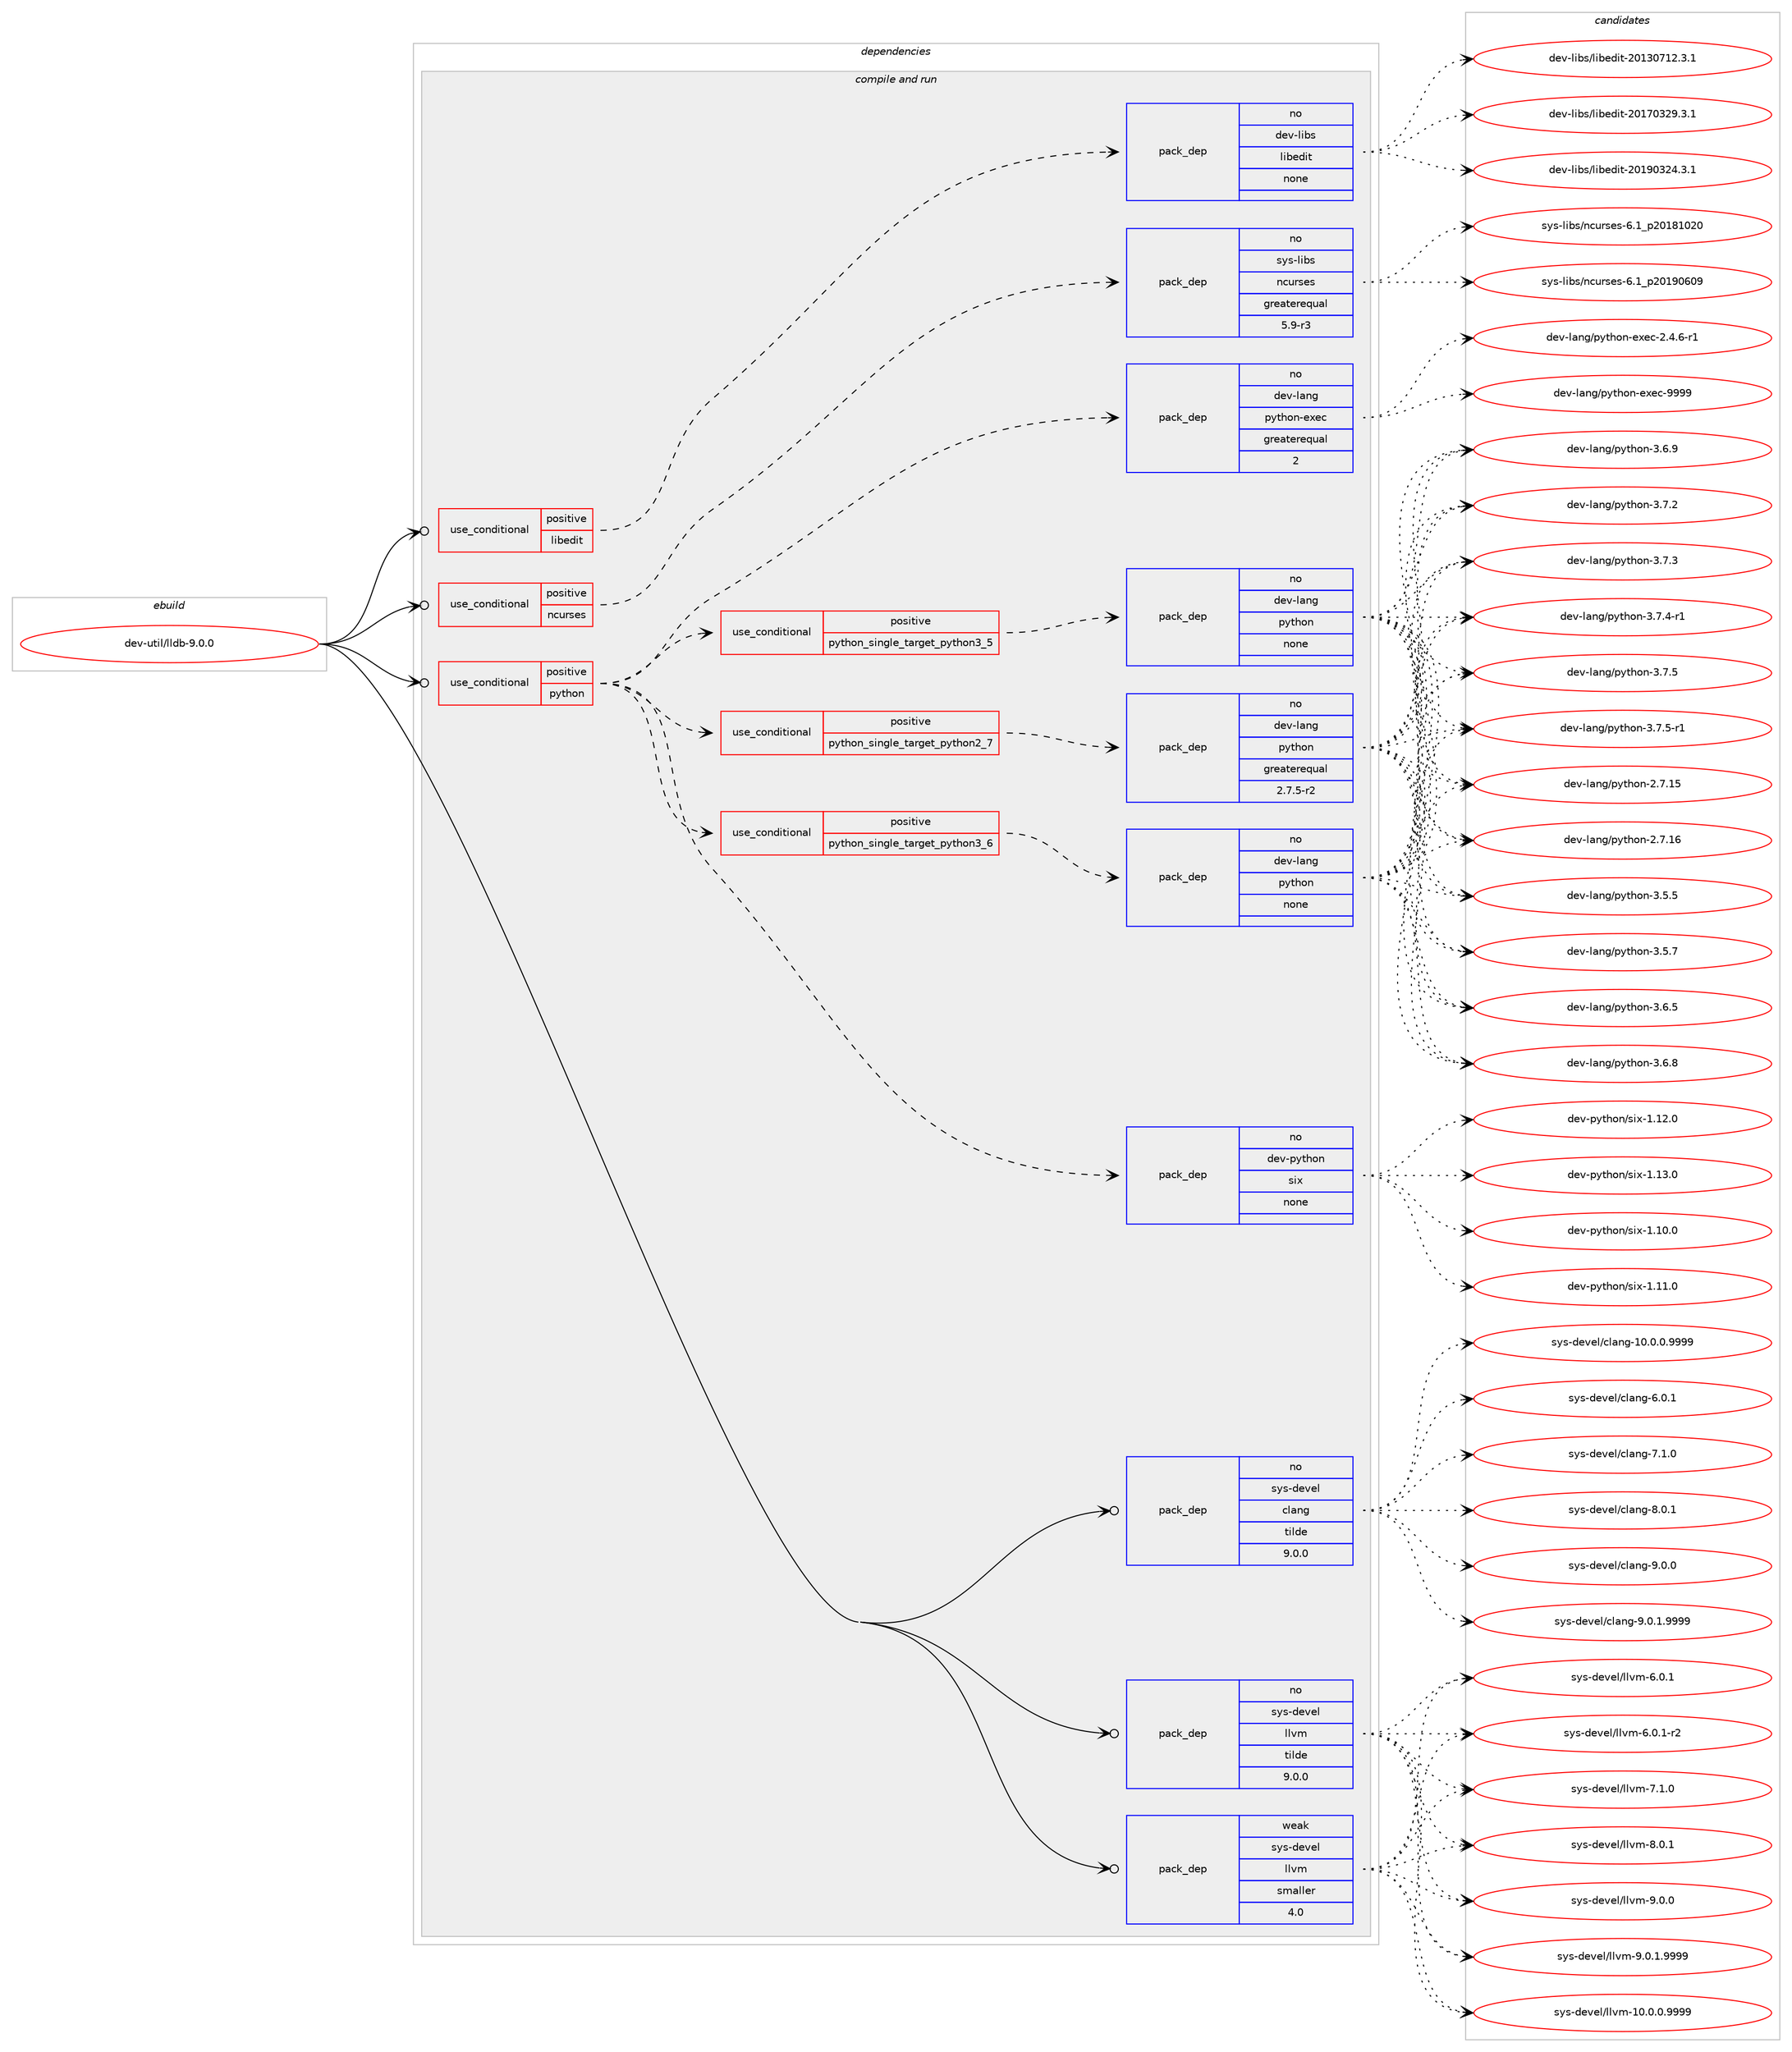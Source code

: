 digraph prolog {

# *************
# Graph options
# *************

newrank=true;
concentrate=true;
compound=true;
graph [rankdir=LR,fontname=Helvetica,fontsize=10,ranksep=1.5];#, ranksep=2.5, nodesep=0.2];
edge  [arrowhead=vee];
node  [fontname=Helvetica,fontsize=10];

# **********
# The ebuild
# **********

subgraph cluster_leftcol {
color=gray;
rank=same;
label=<<i>ebuild</i>>;
id [label="dev-util/lldb-9.0.0", color=red, width=4, href="../dev-util/lldb-9.0.0.svg"];
}

# ****************
# The dependencies
# ****************

subgraph cluster_midcol {
color=gray;
label=<<i>dependencies</i>>;
subgraph cluster_compile {
fillcolor="#eeeeee";
style=filled;
label=<<i>compile</i>>;
}
subgraph cluster_compileandrun {
fillcolor="#eeeeee";
style=filled;
label=<<i>compile and run</i>>;
subgraph cond182947 {
dependency730544 [label=<<TABLE BORDER="0" CELLBORDER="1" CELLSPACING="0" CELLPADDING="4"><TR><TD ROWSPAN="3" CELLPADDING="10">use_conditional</TD></TR><TR><TD>positive</TD></TR><TR><TD>libedit</TD></TR></TABLE>>, shape=none, color=red];
subgraph pack535433 {
dependency730545 [label=<<TABLE BORDER="0" CELLBORDER="1" CELLSPACING="0" CELLPADDING="4" WIDTH="220"><TR><TD ROWSPAN="6" CELLPADDING="30">pack_dep</TD></TR><TR><TD WIDTH="110">no</TD></TR><TR><TD>dev-libs</TD></TR><TR><TD>libedit</TD></TR><TR><TD>none</TD></TR><TR><TD></TD></TR></TABLE>>, shape=none, color=blue];
}
dependency730544:e -> dependency730545:w [weight=20,style="dashed",arrowhead="vee"];
}
id:e -> dependency730544:w [weight=20,style="solid",arrowhead="odotvee"];
subgraph cond182948 {
dependency730546 [label=<<TABLE BORDER="0" CELLBORDER="1" CELLSPACING="0" CELLPADDING="4"><TR><TD ROWSPAN="3" CELLPADDING="10">use_conditional</TD></TR><TR><TD>positive</TD></TR><TR><TD>ncurses</TD></TR></TABLE>>, shape=none, color=red];
subgraph pack535434 {
dependency730547 [label=<<TABLE BORDER="0" CELLBORDER="1" CELLSPACING="0" CELLPADDING="4" WIDTH="220"><TR><TD ROWSPAN="6" CELLPADDING="30">pack_dep</TD></TR><TR><TD WIDTH="110">no</TD></TR><TR><TD>sys-libs</TD></TR><TR><TD>ncurses</TD></TR><TR><TD>greaterequal</TD></TR><TR><TD>5.9-r3</TD></TR></TABLE>>, shape=none, color=blue];
}
dependency730546:e -> dependency730547:w [weight=20,style="dashed",arrowhead="vee"];
}
id:e -> dependency730546:w [weight=20,style="solid",arrowhead="odotvee"];
subgraph cond182949 {
dependency730548 [label=<<TABLE BORDER="0" CELLBORDER="1" CELLSPACING="0" CELLPADDING="4"><TR><TD ROWSPAN="3" CELLPADDING="10">use_conditional</TD></TR><TR><TD>positive</TD></TR><TR><TD>python</TD></TR></TABLE>>, shape=none, color=red];
subgraph pack535435 {
dependency730549 [label=<<TABLE BORDER="0" CELLBORDER="1" CELLSPACING="0" CELLPADDING="4" WIDTH="220"><TR><TD ROWSPAN="6" CELLPADDING="30">pack_dep</TD></TR><TR><TD WIDTH="110">no</TD></TR><TR><TD>dev-python</TD></TR><TR><TD>six</TD></TR><TR><TD>none</TD></TR><TR><TD></TD></TR></TABLE>>, shape=none, color=blue];
}
dependency730548:e -> dependency730549:w [weight=20,style="dashed",arrowhead="vee"];
subgraph cond182950 {
dependency730550 [label=<<TABLE BORDER="0" CELLBORDER="1" CELLSPACING="0" CELLPADDING="4"><TR><TD ROWSPAN="3" CELLPADDING="10">use_conditional</TD></TR><TR><TD>positive</TD></TR><TR><TD>python_single_target_python2_7</TD></TR></TABLE>>, shape=none, color=red];
subgraph pack535436 {
dependency730551 [label=<<TABLE BORDER="0" CELLBORDER="1" CELLSPACING="0" CELLPADDING="4" WIDTH="220"><TR><TD ROWSPAN="6" CELLPADDING="30">pack_dep</TD></TR><TR><TD WIDTH="110">no</TD></TR><TR><TD>dev-lang</TD></TR><TR><TD>python</TD></TR><TR><TD>greaterequal</TD></TR><TR><TD>2.7.5-r2</TD></TR></TABLE>>, shape=none, color=blue];
}
dependency730550:e -> dependency730551:w [weight=20,style="dashed",arrowhead="vee"];
}
dependency730548:e -> dependency730550:w [weight=20,style="dashed",arrowhead="vee"];
subgraph cond182951 {
dependency730552 [label=<<TABLE BORDER="0" CELLBORDER="1" CELLSPACING="0" CELLPADDING="4"><TR><TD ROWSPAN="3" CELLPADDING="10">use_conditional</TD></TR><TR><TD>positive</TD></TR><TR><TD>python_single_target_python3_5</TD></TR></TABLE>>, shape=none, color=red];
subgraph pack535437 {
dependency730553 [label=<<TABLE BORDER="0" CELLBORDER="1" CELLSPACING="0" CELLPADDING="4" WIDTH="220"><TR><TD ROWSPAN="6" CELLPADDING="30">pack_dep</TD></TR><TR><TD WIDTH="110">no</TD></TR><TR><TD>dev-lang</TD></TR><TR><TD>python</TD></TR><TR><TD>none</TD></TR><TR><TD></TD></TR></TABLE>>, shape=none, color=blue];
}
dependency730552:e -> dependency730553:w [weight=20,style="dashed",arrowhead="vee"];
}
dependency730548:e -> dependency730552:w [weight=20,style="dashed",arrowhead="vee"];
subgraph cond182952 {
dependency730554 [label=<<TABLE BORDER="0" CELLBORDER="1" CELLSPACING="0" CELLPADDING="4"><TR><TD ROWSPAN="3" CELLPADDING="10">use_conditional</TD></TR><TR><TD>positive</TD></TR><TR><TD>python_single_target_python3_6</TD></TR></TABLE>>, shape=none, color=red];
subgraph pack535438 {
dependency730555 [label=<<TABLE BORDER="0" CELLBORDER="1" CELLSPACING="0" CELLPADDING="4" WIDTH="220"><TR><TD ROWSPAN="6" CELLPADDING="30">pack_dep</TD></TR><TR><TD WIDTH="110">no</TD></TR><TR><TD>dev-lang</TD></TR><TR><TD>python</TD></TR><TR><TD>none</TD></TR><TR><TD></TD></TR></TABLE>>, shape=none, color=blue];
}
dependency730554:e -> dependency730555:w [weight=20,style="dashed",arrowhead="vee"];
}
dependency730548:e -> dependency730554:w [weight=20,style="dashed",arrowhead="vee"];
subgraph pack535439 {
dependency730556 [label=<<TABLE BORDER="0" CELLBORDER="1" CELLSPACING="0" CELLPADDING="4" WIDTH="220"><TR><TD ROWSPAN="6" CELLPADDING="30">pack_dep</TD></TR><TR><TD WIDTH="110">no</TD></TR><TR><TD>dev-lang</TD></TR><TR><TD>python-exec</TD></TR><TR><TD>greaterequal</TD></TR><TR><TD>2</TD></TR></TABLE>>, shape=none, color=blue];
}
dependency730548:e -> dependency730556:w [weight=20,style="dashed",arrowhead="vee"];
}
id:e -> dependency730548:w [weight=20,style="solid",arrowhead="odotvee"];
subgraph pack535440 {
dependency730557 [label=<<TABLE BORDER="0" CELLBORDER="1" CELLSPACING="0" CELLPADDING="4" WIDTH="220"><TR><TD ROWSPAN="6" CELLPADDING="30">pack_dep</TD></TR><TR><TD WIDTH="110">no</TD></TR><TR><TD>sys-devel</TD></TR><TR><TD>clang</TD></TR><TR><TD>tilde</TD></TR><TR><TD>9.0.0</TD></TR></TABLE>>, shape=none, color=blue];
}
id:e -> dependency730557:w [weight=20,style="solid",arrowhead="odotvee"];
subgraph pack535441 {
dependency730558 [label=<<TABLE BORDER="0" CELLBORDER="1" CELLSPACING="0" CELLPADDING="4" WIDTH="220"><TR><TD ROWSPAN="6" CELLPADDING="30">pack_dep</TD></TR><TR><TD WIDTH="110">no</TD></TR><TR><TD>sys-devel</TD></TR><TR><TD>llvm</TD></TR><TR><TD>tilde</TD></TR><TR><TD>9.0.0</TD></TR></TABLE>>, shape=none, color=blue];
}
id:e -> dependency730558:w [weight=20,style="solid",arrowhead="odotvee"];
subgraph pack535442 {
dependency730559 [label=<<TABLE BORDER="0" CELLBORDER="1" CELLSPACING="0" CELLPADDING="4" WIDTH="220"><TR><TD ROWSPAN="6" CELLPADDING="30">pack_dep</TD></TR><TR><TD WIDTH="110">weak</TD></TR><TR><TD>sys-devel</TD></TR><TR><TD>llvm</TD></TR><TR><TD>smaller</TD></TR><TR><TD>4.0</TD></TR></TABLE>>, shape=none, color=blue];
}
id:e -> dependency730559:w [weight=20,style="solid",arrowhead="odotvee"];
}
subgraph cluster_run {
fillcolor="#eeeeee";
style=filled;
label=<<i>run</i>>;
}
}

# **************
# The candidates
# **************

subgraph cluster_choices {
rank=same;
color=gray;
label=<<i>candidates</i>>;

subgraph choice535433 {
color=black;
nodesep=1;
choice1001011184510810598115471081059810110010511645504849514855495046514649 [label="dev-libs/libedit-20130712.3.1", color=red, width=4,href="../dev-libs/libedit-20130712.3.1.svg"];
choice1001011184510810598115471081059810110010511645504849554851505746514649 [label="dev-libs/libedit-20170329.3.1", color=red, width=4,href="../dev-libs/libedit-20170329.3.1.svg"];
choice1001011184510810598115471081059810110010511645504849574851505246514649 [label="dev-libs/libedit-20190324.3.1", color=red, width=4,href="../dev-libs/libedit-20190324.3.1.svg"];
dependency730545:e -> choice1001011184510810598115471081059810110010511645504849514855495046514649:w [style=dotted,weight="100"];
dependency730545:e -> choice1001011184510810598115471081059810110010511645504849554851505746514649:w [style=dotted,weight="100"];
dependency730545:e -> choice1001011184510810598115471081059810110010511645504849574851505246514649:w [style=dotted,weight="100"];
}
subgraph choice535434 {
color=black;
nodesep=1;
choice1151211154510810598115471109911711411510111545544649951125048495649485048 [label="sys-libs/ncurses-6.1_p20181020", color=red, width=4,href="../sys-libs/ncurses-6.1_p20181020.svg"];
choice1151211154510810598115471109911711411510111545544649951125048495748544857 [label="sys-libs/ncurses-6.1_p20190609", color=red, width=4,href="../sys-libs/ncurses-6.1_p20190609.svg"];
dependency730547:e -> choice1151211154510810598115471109911711411510111545544649951125048495649485048:w [style=dotted,weight="100"];
dependency730547:e -> choice1151211154510810598115471109911711411510111545544649951125048495748544857:w [style=dotted,weight="100"];
}
subgraph choice535435 {
color=black;
nodesep=1;
choice100101118451121211161041111104711510512045494649484648 [label="dev-python/six-1.10.0", color=red, width=4,href="../dev-python/six-1.10.0.svg"];
choice100101118451121211161041111104711510512045494649494648 [label="dev-python/six-1.11.0", color=red, width=4,href="../dev-python/six-1.11.0.svg"];
choice100101118451121211161041111104711510512045494649504648 [label="dev-python/six-1.12.0", color=red, width=4,href="../dev-python/six-1.12.0.svg"];
choice100101118451121211161041111104711510512045494649514648 [label="dev-python/six-1.13.0", color=red, width=4,href="../dev-python/six-1.13.0.svg"];
dependency730549:e -> choice100101118451121211161041111104711510512045494649484648:w [style=dotted,weight="100"];
dependency730549:e -> choice100101118451121211161041111104711510512045494649494648:w [style=dotted,weight="100"];
dependency730549:e -> choice100101118451121211161041111104711510512045494649504648:w [style=dotted,weight="100"];
dependency730549:e -> choice100101118451121211161041111104711510512045494649514648:w [style=dotted,weight="100"];
}
subgraph choice535436 {
color=black;
nodesep=1;
choice10010111845108971101034711212111610411111045504655464953 [label="dev-lang/python-2.7.15", color=red, width=4,href="../dev-lang/python-2.7.15.svg"];
choice10010111845108971101034711212111610411111045504655464954 [label="dev-lang/python-2.7.16", color=red, width=4,href="../dev-lang/python-2.7.16.svg"];
choice100101118451089711010347112121116104111110455146534653 [label="dev-lang/python-3.5.5", color=red, width=4,href="../dev-lang/python-3.5.5.svg"];
choice100101118451089711010347112121116104111110455146534655 [label="dev-lang/python-3.5.7", color=red, width=4,href="../dev-lang/python-3.5.7.svg"];
choice100101118451089711010347112121116104111110455146544653 [label="dev-lang/python-3.6.5", color=red, width=4,href="../dev-lang/python-3.6.5.svg"];
choice100101118451089711010347112121116104111110455146544656 [label="dev-lang/python-3.6.8", color=red, width=4,href="../dev-lang/python-3.6.8.svg"];
choice100101118451089711010347112121116104111110455146544657 [label="dev-lang/python-3.6.9", color=red, width=4,href="../dev-lang/python-3.6.9.svg"];
choice100101118451089711010347112121116104111110455146554650 [label="dev-lang/python-3.7.2", color=red, width=4,href="../dev-lang/python-3.7.2.svg"];
choice100101118451089711010347112121116104111110455146554651 [label="dev-lang/python-3.7.3", color=red, width=4,href="../dev-lang/python-3.7.3.svg"];
choice1001011184510897110103471121211161041111104551465546524511449 [label="dev-lang/python-3.7.4-r1", color=red, width=4,href="../dev-lang/python-3.7.4-r1.svg"];
choice100101118451089711010347112121116104111110455146554653 [label="dev-lang/python-3.7.5", color=red, width=4,href="../dev-lang/python-3.7.5.svg"];
choice1001011184510897110103471121211161041111104551465546534511449 [label="dev-lang/python-3.7.5-r1", color=red, width=4,href="../dev-lang/python-3.7.5-r1.svg"];
dependency730551:e -> choice10010111845108971101034711212111610411111045504655464953:w [style=dotted,weight="100"];
dependency730551:e -> choice10010111845108971101034711212111610411111045504655464954:w [style=dotted,weight="100"];
dependency730551:e -> choice100101118451089711010347112121116104111110455146534653:w [style=dotted,weight="100"];
dependency730551:e -> choice100101118451089711010347112121116104111110455146534655:w [style=dotted,weight="100"];
dependency730551:e -> choice100101118451089711010347112121116104111110455146544653:w [style=dotted,weight="100"];
dependency730551:e -> choice100101118451089711010347112121116104111110455146544656:w [style=dotted,weight="100"];
dependency730551:e -> choice100101118451089711010347112121116104111110455146544657:w [style=dotted,weight="100"];
dependency730551:e -> choice100101118451089711010347112121116104111110455146554650:w [style=dotted,weight="100"];
dependency730551:e -> choice100101118451089711010347112121116104111110455146554651:w [style=dotted,weight="100"];
dependency730551:e -> choice1001011184510897110103471121211161041111104551465546524511449:w [style=dotted,weight="100"];
dependency730551:e -> choice100101118451089711010347112121116104111110455146554653:w [style=dotted,weight="100"];
dependency730551:e -> choice1001011184510897110103471121211161041111104551465546534511449:w [style=dotted,weight="100"];
}
subgraph choice535437 {
color=black;
nodesep=1;
choice10010111845108971101034711212111610411111045504655464953 [label="dev-lang/python-2.7.15", color=red, width=4,href="../dev-lang/python-2.7.15.svg"];
choice10010111845108971101034711212111610411111045504655464954 [label="dev-lang/python-2.7.16", color=red, width=4,href="../dev-lang/python-2.7.16.svg"];
choice100101118451089711010347112121116104111110455146534653 [label="dev-lang/python-3.5.5", color=red, width=4,href="../dev-lang/python-3.5.5.svg"];
choice100101118451089711010347112121116104111110455146534655 [label="dev-lang/python-3.5.7", color=red, width=4,href="../dev-lang/python-3.5.7.svg"];
choice100101118451089711010347112121116104111110455146544653 [label="dev-lang/python-3.6.5", color=red, width=4,href="../dev-lang/python-3.6.5.svg"];
choice100101118451089711010347112121116104111110455146544656 [label="dev-lang/python-3.6.8", color=red, width=4,href="../dev-lang/python-3.6.8.svg"];
choice100101118451089711010347112121116104111110455146544657 [label="dev-lang/python-3.6.9", color=red, width=4,href="../dev-lang/python-3.6.9.svg"];
choice100101118451089711010347112121116104111110455146554650 [label="dev-lang/python-3.7.2", color=red, width=4,href="../dev-lang/python-3.7.2.svg"];
choice100101118451089711010347112121116104111110455146554651 [label="dev-lang/python-3.7.3", color=red, width=4,href="../dev-lang/python-3.7.3.svg"];
choice1001011184510897110103471121211161041111104551465546524511449 [label="dev-lang/python-3.7.4-r1", color=red, width=4,href="../dev-lang/python-3.7.4-r1.svg"];
choice100101118451089711010347112121116104111110455146554653 [label="dev-lang/python-3.7.5", color=red, width=4,href="../dev-lang/python-3.7.5.svg"];
choice1001011184510897110103471121211161041111104551465546534511449 [label="dev-lang/python-3.7.5-r1", color=red, width=4,href="../dev-lang/python-3.7.5-r1.svg"];
dependency730553:e -> choice10010111845108971101034711212111610411111045504655464953:w [style=dotted,weight="100"];
dependency730553:e -> choice10010111845108971101034711212111610411111045504655464954:w [style=dotted,weight="100"];
dependency730553:e -> choice100101118451089711010347112121116104111110455146534653:w [style=dotted,weight="100"];
dependency730553:e -> choice100101118451089711010347112121116104111110455146534655:w [style=dotted,weight="100"];
dependency730553:e -> choice100101118451089711010347112121116104111110455146544653:w [style=dotted,weight="100"];
dependency730553:e -> choice100101118451089711010347112121116104111110455146544656:w [style=dotted,weight="100"];
dependency730553:e -> choice100101118451089711010347112121116104111110455146544657:w [style=dotted,weight="100"];
dependency730553:e -> choice100101118451089711010347112121116104111110455146554650:w [style=dotted,weight="100"];
dependency730553:e -> choice100101118451089711010347112121116104111110455146554651:w [style=dotted,weight="100"];
dependency730553:e -> choice1001011184510897110103471121211161041111104551465546524511449:w [style=dotted,weight="100"];
dependency730553:e -> choice100101118451089711010347112121116104111110455146554653:w [style=dotted,weight="100"];
dependency730553:e -> choice1001011184510897110103471121211161041111104551465546534511449:w [style=dotted,weight="100"];
}
subgraph choice535438 {
color=black;
nodesep=1;
choice10010111845108971101034711212111610411111045504655464953 [label="dev-lang/python-2.7.15", color=red, width=4,href="../dev-lang/python-2.7.15.svg"];
choice10010111845108971101034711212111610411111045504655464954 [label="dev-lang/python-2.7.16", color=red, width=4,href="../dev-lang/python-2.7.16.svg"];
choice100101118451089711010347112121116104111110455146534653 [label="dev-lang/python-3.5.5", color=red, width=4,href="../dev-lang/python-3.5.5.svg"];
choice100101118451089711010347112121116104111110455146534655 [label="dev-lang/python-3.5.7", color=red, width=4,href="../dev-lang/python-3.5.7.svg"];
choice100101118451089711010347112121116104111110455146544653 [label="dev-lang/python-3.6.5", color=red, width=4,href="../dev-lang/python-3.6.5.svg"];
choice100101118451089711010347112121116104111110455146544656 [label="dev-lang/python-3.6.8", color=red, width=4,href="../dev-lang/python-3.6.8.svg"];
choice100101118451089711010347112121116104111110455146544657 [label="dev-lang/python-3.6.9", color=red, width=4,href="../dev-lang/python-3.6.9.svg"];
choice100101118451089711010347112121116104111110455146554650 [label="dev-lang/python-3.7.2", color=red, width=4,href="../dev-lang/python-3.7.2.svg"];
choice100101118451089711010347112121116104111110455146554651 [label="dev-lang/python-3.7.3", color=red, width=4,href="../dev-lang/python-3.7.3.svg"];
choice1001011184510897110103471121211161041111104551465546524511449 [label="dev-lang/python-3.7.4-r1", color=red, width=4,href="../dev-lang/python-3.7.4-r1.svg"];
choice100101118451089711010347112121116104111110455146554653 [label="dev-lang/python-3.7.5", color=red, width=4,href="../dev-lang/python-3.7.5.svg"];
choice1001011184510897110103471121211161041111104551465546534511449 [label="dev-lang/python-3.7.5-r1", color=red, width=4,href="../dev-lang/python-3.7.5-r1.svg"];
dependency730555:e -> choice10010111845108971101034711212111610411111045504655464953:w [style=dotted,weight="100"];
dependency730555:e -> choice10010111845108971101034711212111610411111045504655464954:w [style=dotted,weight="100"];
dependency730555:e -> choice100101118451089711010347112121116104111110455146534653:w [style=dotted,weight="100"];
dependency730555:e -> choice100101118451089711010347112121116104111110455146534655:w [style=dotted,weight="100"];
dependency730555:e -> choice100101118451089711010347112121116104111110455146544653:w [style=dotted,weight="100"];
dependency730555:e -> choice100101118451089711010347112121116104111110455146544656:w [style=dotted,weight="100"];
dependency730555:e -> choice100101118451089711010347112121116104111110455146544657:w [style=dotted,weight="100"];
dependency730555:e -> choice100101118451089711010347112121116104111110455146554650:w [style=dotted,weight="100"];
dependency730555:e -> choice100101118451089711010347112121116104111110455146554651:w [style=dotted,weight="100"];
dependency730555:e -> choice1001011184510897110103471121211161041111104551465546524511449:w [style=dotted,weight="100"];
dependency730555:e -> choice100101118451089711010347112121116104111110455146554653:w [style=dotted,weight="100"];
dependency730555:e -> choice1001011184510897110103471121211161041111104551465546534511449:w [style=dotted,weight="100"];
}
subgraph choice535439 {
color=black;
nodesep=1;
choice10010111845108971101034711212111610411111045101120101994550465246544511449 [label="dev-lang/python-exec-2.4.6-r1", color=red, width=4,href="../dev-lang/python-exec-2.4.6-r1.svg"];
choice10010111845108971101034711212111610411111045101120101994557575757 [label="dev-lang/python-exec-9999", color=red, width=4,href="../dev-lang/python-exec-9999.svg"];
dependency730556:e -> choice10010111845108971101034711212111610411111045101120101994550465246544511449:w [style=dotted,weight="100"];
dependency730556:e -> choice10010111845108971101034711212111610411111045101120101994557575757:w [style=dotted,weight="100"];
}
subgraph choice535440 {
color=black;
nodesep=1;
choice11512111545100101118101108479910897110103454948464846484657575757 [label="sys-devel/clang-10.0.0.9999", color=red, width=4,href="../sys-devel/clang-10.0.0.9999.svg"];
choice11512111545100101118101108479910897110103455446484649 [label="sys-devel/clang-6.0.1", color=red, width=4,href="../sys-devel/clang-6.0.1.svg"];
choice11512111545100101118101108479910897110103455546494648 [label="sys-devel/clang-7.1.0", color=red, width=4,href="../sys-devel/clang-7.1.0.svg"];
choice11512111545100101118101108479910897110103455646484649 [label="sys-devel/clang-8.0.1", color=red, width=4,href="../sys-devel/clang-8.0.1.svg"];
choice11512111545100101118101108479910897110103455746484648 [label="sys-devel/clang-9.0.0", color=red, width=4,href="../sys-devel/clang-9.0.0.svg"];
choice115121115451001011181011084799108971101034557464846494657575757 [label="sys-devel/clang-9.0.1.9999", color=red, width=4,href="../sys-devel/clang-9.0.1.9999.svg"];
dependency730557:e -> choice11512111545100101118101108479910897110103454948464846484657575757:w [style=dotted,weight="100"];
dependency730557:e -> choice11512111545100101118101108479910897110103455446484649:w [style=dotted,weight="100"];
dependency730557:e -> choice11512111545100101118101108479910897110103455546494648:w [style=dotted,weight="100"];
dependency730557:e -> choice11512111545100101118101108479910897110103455646484649:w [style=dotted,weight="100"];
dependency730557:e -> choice11512111545100101118101108479910897110103455746484648:w [style=dotted,weight="100"];
dependency730557:e -> choice115121115451001011181011084799108971101034557464846494657575757:w [style=dotted,weight="100"];
}
subgraph choice535441 {
color=black;
nodesep=1;
choice1151211154510010111810110847108108118109454948464846484657575757 [label="sys-devel/llvm-10.0.0.9999", color=red, width=4,href="../sys-devel/llvm-10.0.0.9999.svg"];
choice1151211154510010111810110847108108118109455446484649 [label="sys-devel/llvm-6.0.1", color=red, width=4,href="../sys-devel/llvm-6.0.1.svg"];
choice11512111545100101118101108471081081181094554464846494511450 [label="sys-devel/llvm-6.0.1-r2", color=red, width=4,href="../sys-devel/llvm-6.0.1-r2.svg"];
choice1151211154510010111810110847108108118109455546494648 [label="sys-devel/llvm-7.1.0", color=red, width=4,href="../sys-devel/llvm-7.1.0.svg"];
choice1151211154510010111810110847108108118109455646484649 [label="sys-devel/llvm-8.0.1", color=red, width=4,href="../sys-devel/llvm-8.0.1.svg"];
choice1151211154510010111810110847108108118109455746484648 [label="sys-devel/llvm-9.0.0", color=red, width=4,href="../sys-devel/llvm-9.0.0.svg"];
choice11512111545100101118101108471081081181094557464846494657575757 [label="sys-devel/llvm-9.0.1.9999", color=red, width=4,href="../sys-devel/llvm-9.0.1.9999.svg"];
dependency730558:e -> choice1151211154510010111810110847108108118109454948464846484657575757:w [style=dotted,weight="100"];
dependency730558:e -> choice1151211154510010111810110847108108118109455446484649:w [style=dotted,weight="100"];
dependency730558:e -> choice11512111545100101118101108471081081181094554464846494511450:w [style=dotted,weight="100"];
dependency730558:e -> choice1151211154510010111810110847108108118109455546494648:w [style=dotted,weight="100"];
dependency730558:e -> choice1151211154510010111810110847108108118109455646484649:w [style=dotted,weight="100"];
dependency730558:e -> choice1151211154510010111810110847108108118109455746484648:w [style=dotted,weight="100"];
dependency730558:e -> choice11512111545100101118101108471081081181094557464846494657575757:w [style=dotted,weight="100"];
}
subgraph choice535442 {
color=black;
nodesep=1;
choice1151211154510010111810110847108108118109454948464846484657575757 [label="sys-devel/llvm-10.0.0.9999", color=red, width=4,href="../sys-devel/llvm-10.0.0.9999.svg"];
choice1151211154510010111810110847108108118109455446484649 [label="sys-devel/llvm-6.0.1", color=red, width=4,href="../sys-devel/llvm-6.0.1.svg"];
choice11512111545100101118101108471081081181094554464846494511450 [label="sys-devel/llvm-6.0.1-r2", color=red, width=4,href="../sys-devel/llvm-6.0.1-r2.svg"];
choice1151211154510010111810110847108108118109455546494648 [label="sys-devel/llvm-7.1.0", color=red, width=4,href="../sys-devel/llvm-7.1.0.svg"];
choice1151211154510010111810110847108108118109455646484649 [label="sys-devel/llvm-8.0.1", color=red, width=4,href="../sys-devel/llvm-8.0.1.svg"];
choice1151211154510010111810110847108108118109455746484648 [label="sys-devel/llvm-9.0.0", color=red, width=4,href="../sys-devel/llvm-9.0.0.svg"];
choice11512111545100101118101108471081081181094557464846494657575757 [label="sys-devel/llvm-9.0.1.9999", color=red, width=4,href="../sys-devel/llvm-9.0.1.9999.svg"];
dependency730559:e -> choice1151211154510010111810110847108108118109454948464846484657575757:w [style=dotted,weight="100"];
dependency730559:e -> choice1151211154510010111810110847108108118109455446484649:w [style=dotted,weight="100"];
dependency730559:e -> choice11512111545100101118101108471081081181094554464846494511450:w [style=dotted,weight="100"];
dependency730559:e -> choice1151211154510010111810110847108108118109455546494648:w [style=dotted,weight="100"];
dependency730559:e -> choice1151211154510010111810110847108108118109455646484649:w [style=dotted,weight="100"];
dependency730559:e -> choice1151211154510010111810110847108108118109455746484648:w [style=dotted,weight="100"];
dependency730559:e -> choice11512111545100101118101108471081081181094557464846494657575757:w [style=dotted,weight="100"];
}
}

}
